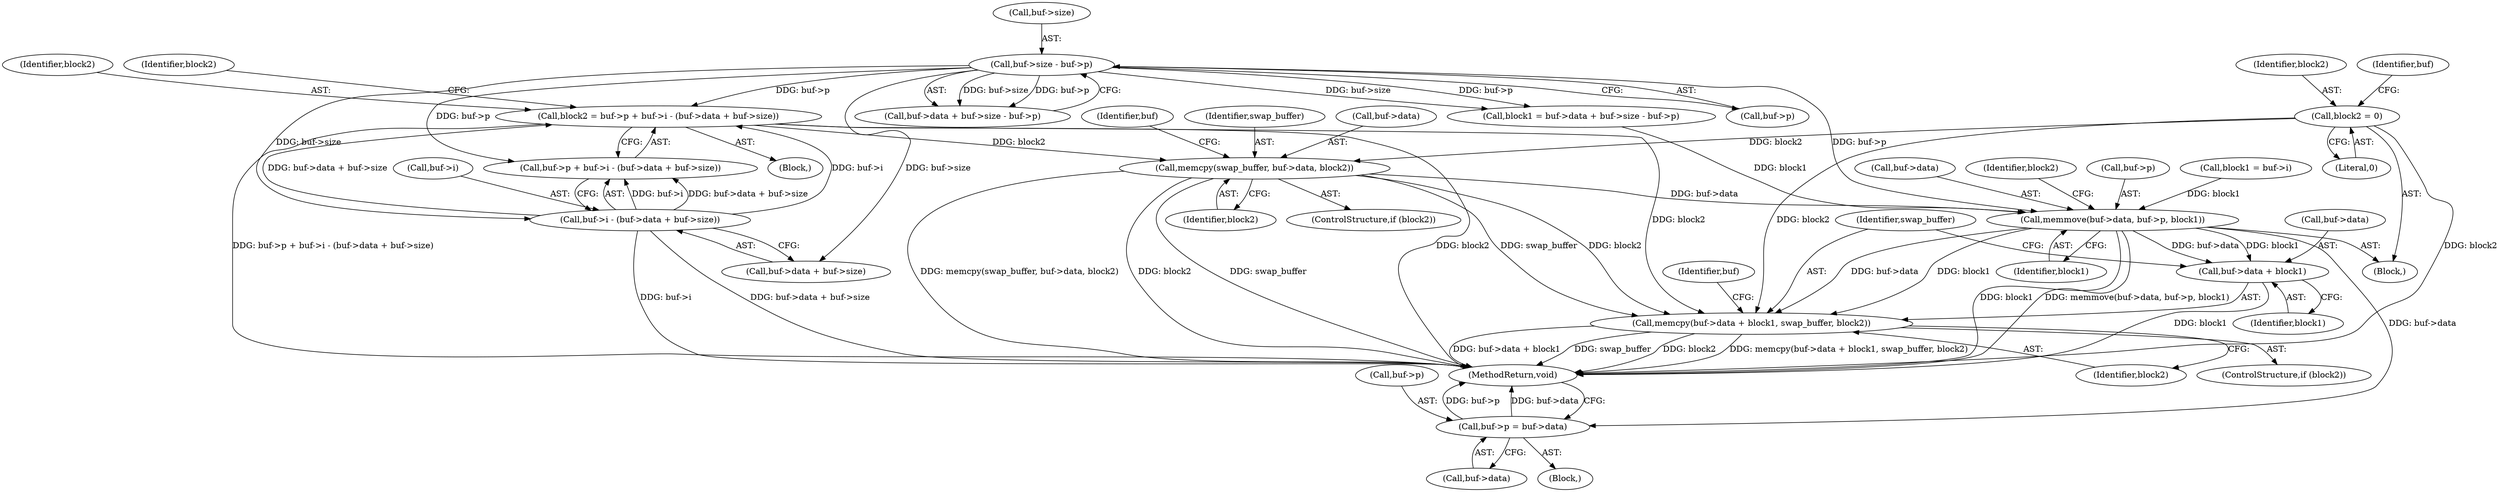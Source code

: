 digraph "1_haproxy_7ec765568883b2d4e5a2796adbeb492a22ec9bd4@API" {
"1000169" [label="(Call,memcpy(swap_buffer, buf->data, block2))"];
"1000150" [label="(Call,block2 = buf->p + buf->i - (buf->data + buf->size))"];
"1000143" [label="(Call,buf->size - buf->p)"];
"1000156" [label="(Call,buf->i - (buf->data + buf->size))"];
"1000117" [label="(Call,block2 = 0)"];
"1000175" [label="(Call,memmove(buf->data, buf->p, block1))"];
"1000185" [label="(Call,memcpy(buf->data + block1, swap_buffer, block2))"];
"1000186" [label="(Call,buf->data + block1)"];
"1000193" [label="(Call,buf->p = buf->data)"];
"1000150" [label="(Call,block2 = buf->p + buf->i - (buf->data + buf->size))"];
"1000137" [label="(Call,block1 = buf->data + buf->size - buf->p)"];
"1000109" [label="(Block,)"];
"1000124" [label="(Identifier,buf)"];
"1000171" [label="(Call,buf->data)"];
"1000176" [label="(Call,buf->data)"];
"1000151" [label="(Identifier,block2)"];
"1000147" [label="(Call,buf->p)"];
"1000160" [label="(Call,buf->data + buf->size)"];
"1000167" [label="(ControlStructure,if (block2))"];
"1000193" [label="(Call,buf->p = buf->data)"];
"1000156" [label="(Call,buf->i - (buf->data + buf->size))"];
"1000184" [label="(Identifier,block2)"];
"1000197" [label="(Call,buf->data)"];
"1000152" [label="(Call,buf->p + buf->i - (buf->data + buf->size))"];
"1000175" [label="(Call,memmove(buf->data, buf->p, block1))"];
"1000177" [label="(Identifier,buf)"];
"1000118" [label="(Identifier,block2)"];
"1000192" [label="(Identifier,block2)"];
"1000119" [label="(Literal,0)"];
"1000195" [label="(Identifier,buf)"];
"1000194" [label="(Call,buf->p)"];
"1000157" [label="(Call,buf->i)"];
"1000139" [label="(Call,buf->data + buf->size - buf->p)"];
"1000182" [label="(Identifier,block1)"];
"1000170" [label="(Identifier,swap_buffer)"];
"1000186" [label="(Call,buf->data + block1)"];
"1000190" [label="(Identifier,block1)"];
"1000143" [label="(Call,buf->size - buf->p)"];
"1000174" [label="(Identifier,block2)"];
"1000136" [label="(Block,)"];
"1000191" [label="(Identifier,swap_buffer)"];
"1000104" [label="(Block,)"];
"1000200" [label="(MethodReturn,void)"];
"1000187" [label="(Call,buf->data)"];
"1000183" [label="(ControlStructure,if (block2))"];
"1000179" [label="(Call,buf->p)"];
"1000111" [label="(Call,block1 = buf->i)"];
"1000169" [label="(Call,memcpy(swap_buffer, buf->data, block2))"];
"1000117" [label="(Call,block2 = 0)"];
"1000168" [label="(Identifier,block2)"];
"1000185" [label="(Call,memcpy(buf->data + block1, swap_buffer, block2))"];
"1000144" [label="(Call,buf->size)"];
"1000169" -> "1000167"  [label="AST: "];
"1000169" -> "1000174"  [label="CFG: "];
"1000170" -> "1000169"  [label="AST: "];
"1000171" -> "1000169"  [label="AST: "];
"1000174" -> "1000169"  [label="AST: "];
"1000177" -> "1000169"  [label="CFG: "];
"1000169" -> "1000200"  [label="DDG: memcpy(swap_buffer, buf->data, block2)"];
"1000169" -> "1000200"  [label="DDG: swap_buffer"];
"1000169" -> "1000200"  [label="DDG: block2"];
"1000150" -> "1000169"  [label="DDG: block2"];
"1000117" -> "1000169"  [label="DDG: block2"];
"1000169" -> "1000175"  [label="DDG: buf->data"];
"1000169" -> "1000185"  [label="DDG: swap_buffer"];
"1000169" -> "1000185"  [label="DDG: block2"];
"1000150" -> "1000136"  [label="AST: "];
"1000150" -> "1000152"  [label="CFG: "];
"1000151" -> "1000150"  [label="AST: "];
"1000152" -> "1000150"  [label="AST: "];
"1000168" -> "1000150"  [label="CFG: "];
"1000150" -> "1000200"  [label="DDG: block2"];
"1000150" -> "1000200"  [label="DDG: buf->p + buf->i - (buf->data + buf->size)"];
"1000143" -> "1000150"  [label="DDG: buf->p"];
"1000156" -> "1000150"  [label="DDG: buf->i"];
"1000156" -> "1000150"  [label="DDG: buf->data + buf->size"];
"1000150" -> "1000185"  [label="DDG: block2"];
"1000143" -> "1000139"  [label="AST: "];
"1000143" -> "1000147"  [label="CFG: "];
"1000144" -> "1000143"  [label="AST: "];
"1000147" -> "1000143"  [label="AST: "];
"1000139" -> "1000143"  [label="CFG: "];
"1000143" -> "1000137"  [label="DDG: buf->size"];
"1000143" -> "1000137"  [label="DDG: buf->p"];
"1000143" -> "1000139"  [label="DDG: buf->size"];
"1000143" -> "1000139"  [label="DDG: buf->p"];
"1000143" -> "1000152"  [label="DDG: buf->p"];
"1000143" -> "1000156"  [label="DDG: buf->size"];
"1000143" -> "1000160"  [label="DDG: buf->size"];
"1000143" -> "1000175"  [label="DDG: buf->p"];
"1000156" -> "1000152"  [label="AST: "];
"1000156" -> "1000160"  [label="CFG: "];
"1000157" -> "1000156"  [label="AST: "];
"1000160" -> "1000156"  [label="AST: "];
"1000152" -> "1000156"  [label="CFG: "];
"1000156" -> "1000200"  [label="DDG: buf->i"];
"1000156" -> "1000200"  [label="DDG: buf->data + buf->size"];
"1000156" -> "1000152"  [label="DDG: buf->i"];
"1000156" -> "1000152"  [label="DDG: buf->data + buf->size"];
"1000117" -> "1000109"  [label="AST: "];
"1000117" -> "1000119"  [label="CFG: "];
"1000118" -> "1000117"  [label="AST: "];
"1000119" -> "1000117"  [label="AST: "];
"1000124" -> "1000117"  [label="CFG: "];
"1000117" -> "1000200"  [label="DDG: block2"];
"1000117" -> "1000185"  [label="DDG: block2"];
"1000175" -> "1000109"  [label="AST: "];
"1000175" -> "1000182"  [label="CFG: "];
"1000176" -> "1000175"  [label="AST: "];
"1000179" -> "1000175"  [label="AST: "];
"1000182" -> "1000175"  [label="AST: "];
"1000184" -> "1000175"  [label="CFG: "];
"1000175" -> "1000200"  [label="DDG: block1"];
"1000175" -> "1000200"  [label="DDG: memmove(buf->data, buf->p, block1)"];
"1000111" -> "1000175"  [label="DDG: block1"];
"1000137" -> "1000175"  [label="DDG: block1"];
"1000175" -> "1000185"  [label="DDG: buf->data"];
"1000175" -> "1000185"  [label="DDG: block1"];
"1000175" -> "1000186"  [label="DDG: buf->data"];
"1000175" -> "1000186"  [label="DDG: block1"];
"1000175" -> "1000193"  [label="DDG: buf->data"];
"1000185" -> "1000183"  [label="AST: "];
"1000185" -> "1000192"  [label="CFG: "];
"1000186" -> "1000185"  [label="AST: "];
"1000191" -> "1000185"  [label="AST: "];
"1000192" -> "1000185"  [label="AST: "];
"1000195" -> "1000185"  [label="CFG: "];
"1000185" -> "1000200"  [label="DDG: memcpy(buf->data + block1, swap_buffer, block2)"];
"1000185" -> "1000200"  [label="DDG: buf->data + block1"];
"1000185" -> "1000200"  [label="DDG: swap_buffer"];
"1000185" -> "1000200"  [label="DDG: block2"];
"1000186" -> "1000190"  [label="CFG: "];
"1000187" -> "1000186"  [label="AST: "];
"1000190" -> "1000186"  [label="AST: "];
"1000191" -> "1000186"  [label="CFG: "];
"1000186" -> "1000200"  [label="DDG: block1"];
"1000193" -> "1000104"  [label="AST: "];
"1000193" -> "1000197"  [label="CFG: "];
"1000194" -> "1000193"  [label="AST: "];
"1000197" -> "1000193"  [label="AST: "];
"1000200" -> "1000193"  [label="CFG: "];
"1000193" -> "1000200"  [label="DDG: buf->p"];
"1000193" -> "1000200"  [label="DDG: buf->data"];
}
